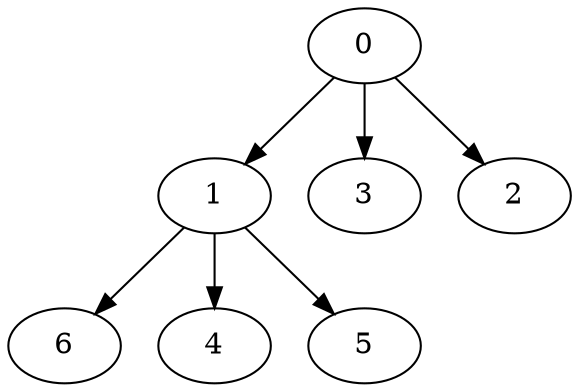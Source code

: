 digraph "outputGraph" {
		0	[Weight=5, Start=0, Processor=1]
		1	[Weight=6, Start=5, Processor=1]
		0 -> 1   [Weight = 15];
		6	[Weight=7, Start=11, Processor=1]
		1 -> 6   [Weight = 21];
		4	[Weight=4, Start=18, Processor=1]
		1 -> 4   [Weight = 19];
		5	[Weight=7, Start=15, Processor=2]
		1 -> 5   [Weight = 4];
		3	[Weight=6, Start=16, Processor=3]
		0 -> 3   [Weight = 11];
		2	[Weight=5, Start=16, Processor=4]
		0 -> 2   [Weight = 11];
}